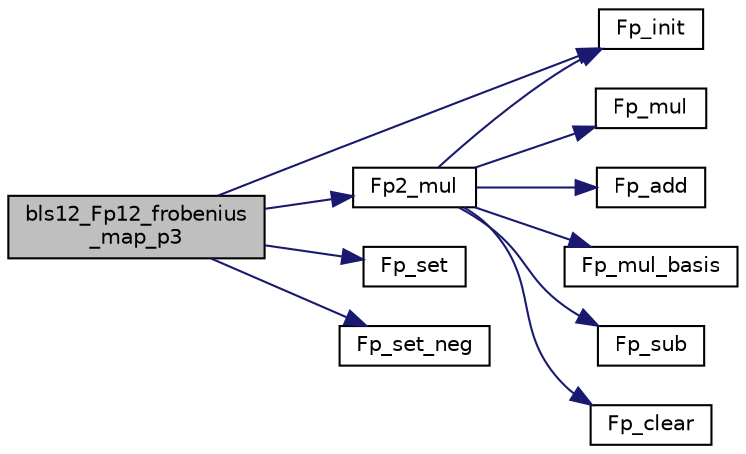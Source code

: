digraph "bls12_Fp12_frobenius_map_p3"
{
  edge [fontname="Helvetica",fontsize="10",labelfontname="Helvetica",labelfontsize="10"];
  node [fontname="Helvetica",fontsize="10",shape=record];
  rankdir="LR";
  Node29 [label="bls12_Fp12_frobenius\l_map_p3",height=0.2,width=0.4,color="black", fillcolor="grey75", style="filled", fontcolor="black"];
  Node29 -> Node30 [color="midnightblue",fontsize="10",style="solid",fontname="Helvetica"];
  Node30 [label="Fp2_mul",height=0.2,width=0.4,color="black", fillcolor="white", style="filled",URL="$bn__fp2_8h.html#ae50d2c78465c0e5b292d3f702026edd1"];
  Node30 -> Node31 [color="midnightblue",fontsize="10",style="solid",fontname="Helvetica"];
  Node31 [label="Fp_init",height=0.2,width=0.4,color="black", fillcolor="white", style="filled",URL="$bn__fp_8h.html#af102c589736284034064b7c2283000cb"];
  Node30 -> Node32 [color="midnightblue",fontsize="10",style="solid",fontname="Helvetica"];
  Node32 [label="Fp_mul",height=0.2,width=0.4,color="black", fillcolor="white", style="filled",URL="$bn__fp_8h.html#a880fb156a0cc84e3483d481f9f22784e"];
  Node30 -> Node33 [color="midnightblue",fontsize="10",style="solid",fontname="Helvetica"];
  Node33 [label="Fp_add",height=0.2,width=0.4,color="black", fillcolor="white", style="filled",URL="$bn__fp_8h.html#a9caa801425735a7cc268db56717334c4"];
  Node30 -> Node34 [color="midnightblue",fontsize="10",style="solid",fontname="Helvetica"];
  Node34 [label="Fp_mul_basis",height=0.2,width=0.4,color="black", fillcolor="white", style="filled",URL="$bn__fp_8h.html#a2280c4f9e94184435f0dcc30bd85df9b"];
  Node30 -> Node35 [color="midnightblue",fontsize="10",style="solid",fontname="Helvetica"];
  Node35 [label="Fp_sub",height=0.2,width=0.4,color="black", fillcolor="white", style="filled",URL="$bn__fp_8h.html#ac462212d662d8bd7041f5fa8df436c2d"];
  Node30 -> Node36 [color="midnightblue",fontsize="10",style="solid",fontname="Helvetica"];
  Node36 [label="Fp_clear",height=0.2,width=0.4,color="black", fillcolor="white", style="filled",URL="$bn__fp_8h.html#a8020d216e590f1a4e3ed197dac0920fc"];
  Node29 -> Node31 [color="midnightblue",fontsize="10",style="solid",fontname="Helvetica"];
  Node29 -> Node37 [color="midnightblue",fontsize="10",style="solid",fontname="Helvetica"];
  Node37 [label="Fp_set",height=0.2,width=0.4,color="black", fillcolor="white", style="filled",URL="$bn__fp_8h.html#ab986f83b75086cf6c3f40105c5ae23b8"];
  Node29 -> Node38 [color="midnightblue",fontsize="10",style="solid",fontname="Helvetica"];
  Node38 [label="Fp_set_neg",height=0.2,width=0.4,color="black", fillcolor="white", style="filled",URL="$bn__fp_8h.html#ab8ccba7d599eda4d0cd9e34b09fe38e6"];
}
